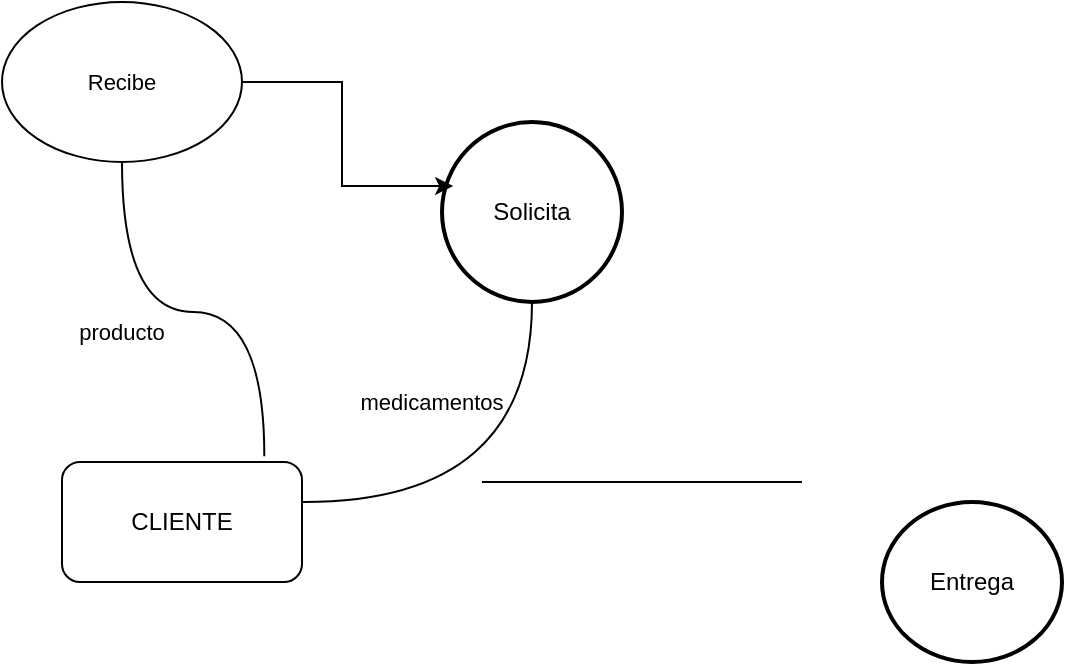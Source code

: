 <mxfile version="24.8.4" pages="2">
  <diagram id="j_xEzkOUeqLrLY7O1-Rm" name="Página-2">
    <mxGraphModel dx="1282" dy="565" grid="1" gridSize="10" guides="1" tooltips="1" connect="1" arrows="1" fold="1" page="1" pageScale="1" pageWidth="827" pageHeight="1169" math="0" shadow="0">
      <root>
        <mxCell id="0" />
        <mxCell id="1" parent="0" />
        <mxCell id="9U5xlE1h1JUqEZd8pJT4-3" value="Solicita" style="strokeWidth=2;html=1;shape=mxgraph.flowchart.start_2;whiteSpace=wrap;" parent="1" vertex="1">
          <mxGeometry x="310" y="110" width="90" height="90" as="geometry" />
        </mxCell>
        <mxCell id="9U5xlE1h1JUqEZd8pJT4-4" value="Entrega" style="strokeWidth=2;html=1;shape=mxgraph.flowchart.start_2;whiteSpace=wrap;" parent="1" vertex="1">
          <mxGeometry x="530" y="300" width="90" height="80" as="geometry" />
        </mxCell>
        <mxCell id="9U5xlE1h1JUqEZd8pJT4-6" value="CLIENTE" style="rounded=1;whiteSpace=wrap;html=1;" parent="1" vertex="1">
          <mxGeometry x="120" y="280" width="120" height="60" as="geometry" />
        </mxCell>
        <mxCell id="9U5xlE1h1JUqEZd8pJT4-10" value="" style="endArrow=none;html=1;rounded=0;strokeColor=default;align=center;verticalAlign=middle;fontFamily=Helvetica;fontSize=11;fontColor=default;labelBackgroundColor=default;edgeStyle=orthogonalEdgeStyle;curved=1;entryX=0.5;entryY=1;entryDx=0;entryDy=0;entryPerimeter=0;" parent="1" target="9U5xlE1h1JUqEZd8pJT4-3" edge="1">
          <mxGeometry relative="1" as="geometry">
            <mxPoint x="240" y="300" as="sourcePoint" />
            <mxPoint x="400" y="300" as="targetPoint" />
          </mxGeometry>
        </mxCell>
        <mxCell id="9U5xlE1h1JUqEZd8pJT4-11" value="medicamentos" style="text;strokeColor=none;align=center;fillColor=none;html=1;verticalAlign=middle;whiteSpace=wrap;rounded=0;fontFamily=Helvetica;fontSize=11;fontColor=default;labelBackgroundColor=default;" parent="1" vertex="1">
          <mxGeometry x="270" y="230" width="70" height="40" as="geometry" />
        </mxCell>
        <mxCell id="9U5xlE1h1JUqEZd8pJT4-12" value="Recibe" style="ellipse;whiteSpace=wrap;html=1;fontFamily=Helvetica;fontSize=11;fontColor=default;labelBackgroundColor=default;" parent="1" vertex="1">
          <mxGeometry x="90" y="50" width="120" height="80" as="geometry" />
        </mxCell>
        <mxCell id="9U5xlE1h1JUqEZd8pJT4-13" style="edgeStyle=orthogonalEdgeStyle;shape=connector;curved=1;rounded=0;orthogonalLoop=1;jettySize=auto;html=1;exitX=0.5;exitY=1;exitDx=0;exitDy=0;entryX=0.843;entryY=-0.047;entryDx=0;entryDy=0;entryPerimeter=0;strokeColor=default;align=center;verticalAlign=middle;fontFamily=Helvetica;fontSize=11;fontColor=default;labelBackgroundColor=default;endArrow=none;" parent="1" source="9U5xlE1h1JUqEZd8pJT4-12" target="9U5xlE1h1JUqEZd8pJT4-6" edge="1">
          <mxGeometry relative="1" as="geometry" />
        </mxCell>
        <mxCell id="9U5xlE1h1JUqEZd8pJT4-14" value="producto" style="text;strokeColor=none;align=center;fillColor=none;html=1;verticalAlign=middle;whiteSpace=wrap;rounded=0;fontFamily=Helvetica;fontSize=11;fontColor=default;labelBackgroundColor=default;" parent="1" vertex="1">
          <mxGeometry x="120" y="200" width="60" height="30" as="geometry" />
        </mxCell>
        <mxCell id="JSDookSoVnPYIZfGsDk8-1" value="" style="endArrow=none;html=1;rounded=0;" edge="1" parent="1">
          <mxGeometry relative="1" as="geometry">
            <mxPoint x="330" y="290" as="sourcePoint" />
            <mxPoint x="490" y="290" as="targetPoint" />
          </mxGeometry>
        </mxCell>
        <mxCell id="JSDookSoVnPYIZfGsDk8-3" style="edgeStyle=orthogonalEdgeStyle;rounded=0;orthogonalLoop=1;jettySize=auto;html=1;exitX=1;exitY=0.5;exitDx=0;exitDy=0;entryX=0.062;entryY=0.356;entryDx=0;entryDy=0;entryPerimeter=0;" edge="1" parent="1" source="9U5xlE1h1JUqEZd8pJT4-12" target="9U5xlE1h1JUqEZd8pJT4-3">
          <mxGeometry relative="1" as="geometry" />
        </mxCell>
      </root>
    </mxGraphModel>
  </diagram>
  <diagram id="8bPWiTlcKolvTdHzhJPU" name="Página-3">
    <mxGraphModel grid="1" page="1" gridSize="10" guides="1" tooltips="1" connect="1" arrows="1" fold="1" pageScale="1" pageWidth="827" pageHeight="1169" math="0" shadow="0">
      <root>
        <mxCell id="0" />
        <mxCell id="1" parent="0" />
        <mxCell id="w2JqfEa3kgKlzj4CsJTy-23" style="edgeStyle=orthogonalEdgeStyle;shape=connector;curved=1;rounded=0;orthogonalLoop=1;jettySize=auto;html=1;exitX=0;exitY=0.25;exitDx=0;exitDy=0;strokeColor=default;align=center;verticalAlign=middle;fontFamily=Helvetica;fontSize=11;fontColor=default;labelBackgroundColor=default;endArrow=classic;entryX=0.5;entryY=0;entryDx=0;entryDy=0;" edge="1" parent="1" source="w2JqfEa3kgKlzj4CsJTy-1" target="P9hA34-tNfjLEsUWTdHr-1">
          <mxGeometry relative="1" as="geometry">
            <mxPoint x="150" y="60" as="targetPoint" />
          </mxGeometry>
        </mxCell>
        <mxCell id="w2JqfEa3kgKlzj4CsJTy-24" value="Sueldo" style="edgeLabel;html=1;align=center;verticalAlign=middle;resizable=0;points=[];fontFamily=Helvetica;fontSize=11;fontColor=default;labelBackgroundColor=default;" connectable="0" vertex="1" parent="w2JqfEa3kgKlzj4CsJTy-23">
          <mxGeometry x="0.07" y="2" relative="1" as="geometry">
            <mxPoint as="offset" />
          </mxGeometry>
        </mxCell>
        <mxCell id="P9hA34-tNfjLEsUWTdHr-1" value="1. Controla" style="ellipse;whiteSpace=wrap;html=1;aspect=fixed;" parent="1" vertex="1">
          <mxGeometry x="14" y="75" width="80" height="80" as="geometry" />
        </mxCell>
        <mxCell id="yxegyh1vYwZsuzCP1I6p-2" style="edgeStyle=none;curved=1;rounded=0;orthogonalLoop=1;jettySize=auto;html=1;exitX=1;exitY=0.5;exitDx=0;exitDy=0;entryX=0.5;entryY=0;entryDx=0;entryDy=0;fontSize=12;startSize=8;endSize=8;" edge="1" parent="1" source="P9hA34-tNfjLEsUWTdHr-2" target="w2JqfEa3kgKlzj4CsJTy-21">
          <mxGeometry relative="1" as="geometry">
            <Array as="points">
              <mxPoint x="350" y="-20" />
            </Array>
          </mxGeometry>
        </mxCell>
        <mxCell id="P9hA34-tNfjLEsUWTdHr-2" value="2. Carga horario" style="ellipse;whiteSpace=wrap;html=1;aspect=fixed;" parent="1" vertex="1">
          <mxGeometry x="174" y="-50" width="80" height="80" as="geometry" />
        </mxCell>
        <mxCell id="P9hA34-tNfjLEsUWTdHr-3" value="G_Verifica medicamento" style="ellipse;whiteSpace=wrap;html=1;aspect=fixed;" parent="1" vertex="1">
          <mxGeometry x="130" y="450" width="80" height="80" as="geometry" />
        </mxCell>
        <mxCell id="P9hA34-tNfjLEsUWTdHr-4" value="4. Realiza" style="ellipse;whiteSpace=wrap;html=1;aspect=fixed;" parent="1" vertex="1">
          <mxGeometry x="174" y="200" width="80" height="80" as="geometry" />
        </mxCell>
        <mxCell id="P9hA34-tNfjLEsUWTdHr-5" value="C_Solicita medicamento" style="ellipse;whiteSpace=wrap;html=1;aspect=fixed;" parent="1" vertex="1">
          <mxGeometry x="40" y="290" width="80" height="80" as="geometry" />
        </mxCell>
        <mxCell id="P9hA34-tNfjLEsUWTdHr-6" value="C_Entrega receta" style="ellipse;whiteSpace=wrap;html=1;aspect=fixed;" parent="1" vertex="1">
          <mxGeometry x="450" y="450" width="80" height="80" as="geometry" />
        </mxCell>
        <mxCell id="P9hA34-tNfjLEsUWTdHr-7" value="C_Entrega carnet" style="ellipse;whiteSpace=wrap;html=1;aspect=fixed;" parent="1" vertex="1">
          <mxGeometry x="320" y="390" width="80" height="80" as="geometry" />
        </mxCell>
        <mxCell id="P9hA34-tNfjLEsUWTdHr-8" value="D_Entrega medicamente" style="ellipse;whiteSpace=wrap;html=1;aspect=fixed;" parent="1" vertex="1">
          <mxGeometry x="500" y="200" width="80" height="80" as="geometry" />
        </mxCell>
        <mxCell id="P9hA34-tNfjLEsUWTdHr-9" value="D_Retira medicamento" style="ellipse;whiteSpace=wrap;html=1;aspect=fixed;" parent="1" vertex="1">
          <mxGeometry x="120" y="360" width="80" height="80" as="geometry" />
        </mxCell>
        <mxCell id="P9hA34-tNfjLEsUWTdHr-10" value="F_Registra medicamento" style="ellipse;whiteSpace=wrap;html=1;aspect=fixed;" parent="1" vertex="1">
          <mxGeometry x="250" y="360" width="80" height="80" as="geometry" />
        </mxCell>
        <mxCell id="P9hA34-tNfjLEsUWTdHr-11" value="F_Registra venta" style="ellipse;whiteSpace=wrap;html=1;aspect=fixed;" parent="1" vertex="1">
          <mxGeometry x="380" y="360" width="80" height="80" as="geometry" />
        </mxCell>
        <mxCell id="P9hA34-tNfjLEsUWTdHr-12" value="F_Controla vencimiento" style="ellipse;whiteSpace=wrap;html=1;aspect=fixed;" parent="1" vertex="1">
          <mxGeometry x="510" y="360" width="80" height="80" as="geometry" />
        </mxCell>
        <mxCell id="w2JqfEa3kgKlzj4CsJTy-1" value="Gerente" style="rounded=0;whiteSpace=wrap;html=1;" vertex="1" parent="1">
          <mxGeometry x="154" y="85" width="120" height="60" as="geometry" />
        </mxCell>
        <mxCell id="w2JqfEa3kgKlzj4CsJTy-2" value="Farmaceutico" style="rounded=0;whiteSpace=wrap;html=1;" vertex="1" parent="1">
          <mxGeometry x="650" y="150" width="120" height="60" as="geometry" />
        </mxCell>
        <mxCell id="w2JqfEa3kgKlzj4CsJTy-3" value="Cliente" style="rounded=0;whiteSpace=wrap;html=1;" vertex="1" parent="1">
          <mxGeometry x="660" y="260" width="120" height="60" as="geometry" />
        </mxCell>
        <mxCell id="w2JqfEa3kgKlzj4CsJTy-4" value="Drogueria" style="rounded=0;whiteSpace=wrap;html=1;" vertex="1" parent="1">
          <mxGeometry x="610" y="350" width="120" height="60" as="geometry" />
        </mxCell>
        <mxCell id="w2JqfEa3kgKlzj4CsJTy-7" value="" style="endArrow=none;html=1;rounded=0;" edge="1" parent="1">
          <mxGeometry relative="1" as="geometry">
            <mxPoint x="580" y="240" as="sourcePoint" />
            <mxPoint x="740" y="240" as="targetPoint" />
          </mxGeometry>
        </mxCell>
        <mxCell id="w2JqfEa3kgKlzj4CsJTy-9" value="" style="endArrow=none;html=1;rounded=0;strokeColor=default;align=center;verticalAlign=middle;fontFamily=Helvetica;fontSize=11;fontColor=default;labelBackgroundColor=default;edgeStyle=orthogonalEdgeStyle;curved=1;" edge="1" parent="1">
          <mxGeometry relative="1" as="geometry">
            <mxPoint x="580" y="240" as="sourcePoint" />
            <mxPoint x="740" y="240" as="targetPoint" />
          </mxGeometry>
        </mxCell>
        <mxCell id="w2JqfEa3kgKlzj4CsJTy-13" value="" style="endArrow=none;html=1;rounded=0;strokeColor=default;align=center;verticalAlign=middle;fontFamily=Helvetica;fontSize=11;fontColor=default;labelBackgroundColor=default;edgeStyle=orthogonalEdgeStyle;curved=1;" edge="1" parent="1">
          <mxGeometry relative="1" as="geometry">
            <mxPoint x="580" y="240" as="sourcePoint" />
            <mxPoint x="740" y="240" as="targetPoint" />
          </mxGeometry>
        </mxCell>
        <mxCell id="w2JqfEa3kgKlzj4CsJTy-15" value="Autoriza" style="text;strokeColor=none;fillColor=none;spacingLeft=4;spacingRight=4;overflow=hidden;rotatable=0;points=[[0,0.5],[1,0.5]];portConstraint=eastwest;fontSize=11;whiteSpace=wrap;html=1;fontFamily=Helvetica;fontColor=default;labelBackgroundColor=default;" vertex="1" parent="1">
          <mxGeometry x="370" y="280" width="50" height="30" as="geometry" />
        </mxCell>
        <mxCell id="w2JqfEa3kgKlzj4CsJTy-16" value="" style="endArrow=none;html=1;rounded=0;strokeColor=default;align=center;verticalAlign=middle;fontFamily=Helvetica;fontSize=11;fontColor=default;labelBackgroundColor=default;edgeStyle=orthogonalEdgeStyle;curved=1;" edge="1" parent="1">
          <mxGeometry relative="1" as="geometry">
            <mxPoint x="580" y="240" as="sourcePoint" />
            <mxPoint x="740" y="240" as="targetPoint" />
          </mxGeometry>
        </mxCell>
        <mxCell id="w2JqfEa3kgKlzj4CsJTy-21" value="3. Verifica" style="ellipse;whiteSpace=wrap;html=1;aspect=fixed;" vertex="1" parent="1">
          <mxGeometry x="334" y="75" width="80" height="80" as="geometry" />
        </mxCell>
        <mxCell id="w2JqfEa3kgKlzj4CsJTy-22" value="" style="endArrow=none;html=1;rounded=0;strokeColor=default;align=center;verticalAlign=middle;fontFamily=Helvetica;fontSize=11;fontColor=default;labelBackgroundColor=default;edgeStyle=orthogonalEdgeStyle;curved=1;" edge="1" parent="1">
          <mxGeometry relative="1" as="geometry">
            <mxPoint x="580" y="230" as="sourcePoint" />
            <mxPoint x="740" y="230" as="targetPoint" />
          </mxGeometry>
        </mxCell>
        <mxCell id="w2JqfEa3kgKlzj4CsJTy-25" value="" style="endArrow=none;html=1;rounded=0;strokeColor=default;align=center;verticalAlign=middle;fontFamily=Helvetica;fontSize=11;fontColor=default;labelBackgroundColor=default;edgeStyle=orthogonalEdgeStyle;curved=1;" edge="1" parent="1">
          <mxGeometry relative="1" as="geometry">
            <mxPoint x="350" y="120" as="sourcePoint" />
            <mxPoint x="510" y="120" as="targetPoint" />
          </mxGeometry>
        </mxCell>
        <mxCell id="w2JqfEa3kgKlzj4CsJTy-26" style="edgeStyle=orthogonalEdgeStyle;shape=connector;curved=1;rounded=0;orthogonalLoop=1;jettySize=auto;html=1;exitX=0.5;exitY=1;exitDx=0;exitDy=0;entryX=0.075;entryY=0.25;entryDx=0;entryDy=0;entryPerimeter=0;strokeColor=default;align=center;verticalAlign=middle;fontFamily=Helvetica;fontSize=11;fontColor=default;labelBackgroundColor=default;endArrow=classic;" edge="1" parent="1" source="P9hA34-tNfjLEsUWTdHr-1" target="P9hA34-tNfjLEsUWTdHr-4">
          <mxGeometry relative="1" as="geometry" />
        </mxCell>
        <mxCell id="yxegyh1vYwZsuzCP1I6p-1" value="" style="curved=1;endArrow=classic;html=1;rounded=0;fontSize=12;startSize=8;endSize=8;" edge="1" parent="1">
          <mxGeometry width="50" height="50" relative="1" as="geometry">
            <mxPoint x="390" y="220" as="sourcePoint" />
            <mxPoint x="440" y="170" as="targetPoint" />
            <Array as="points">
              <mxPoint x="440" y="220" />
              <mxPoint x="390" y="170" />
            </Array>
          </mxGeometry>
        </mxCell>
      </root>
    </mxGraphModel>
  </diagram>
</mxfile>
